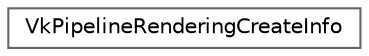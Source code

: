 digraph "类继承关系图"
{
 // LATEX_PDF_SIZE
  bgcolor="transparent";
  edge [fontname=Helvetica,fontsize=10,labelfontname=Helvetica,labelfontsize=10];
  node [fontname=Helvetica,fontsize=10,shape=box,height=0.2,width=0.4];
  rankdir="LR";
  Node0 [id="Node000000",label="VkPipelineRenderingCreateInfo",height=0.2,width=0.4,color="grey40", fillcolor="white", style="filled",URL="$struct_vk_pipeline_rendering_create_info.html",tooltip=" "];
}
